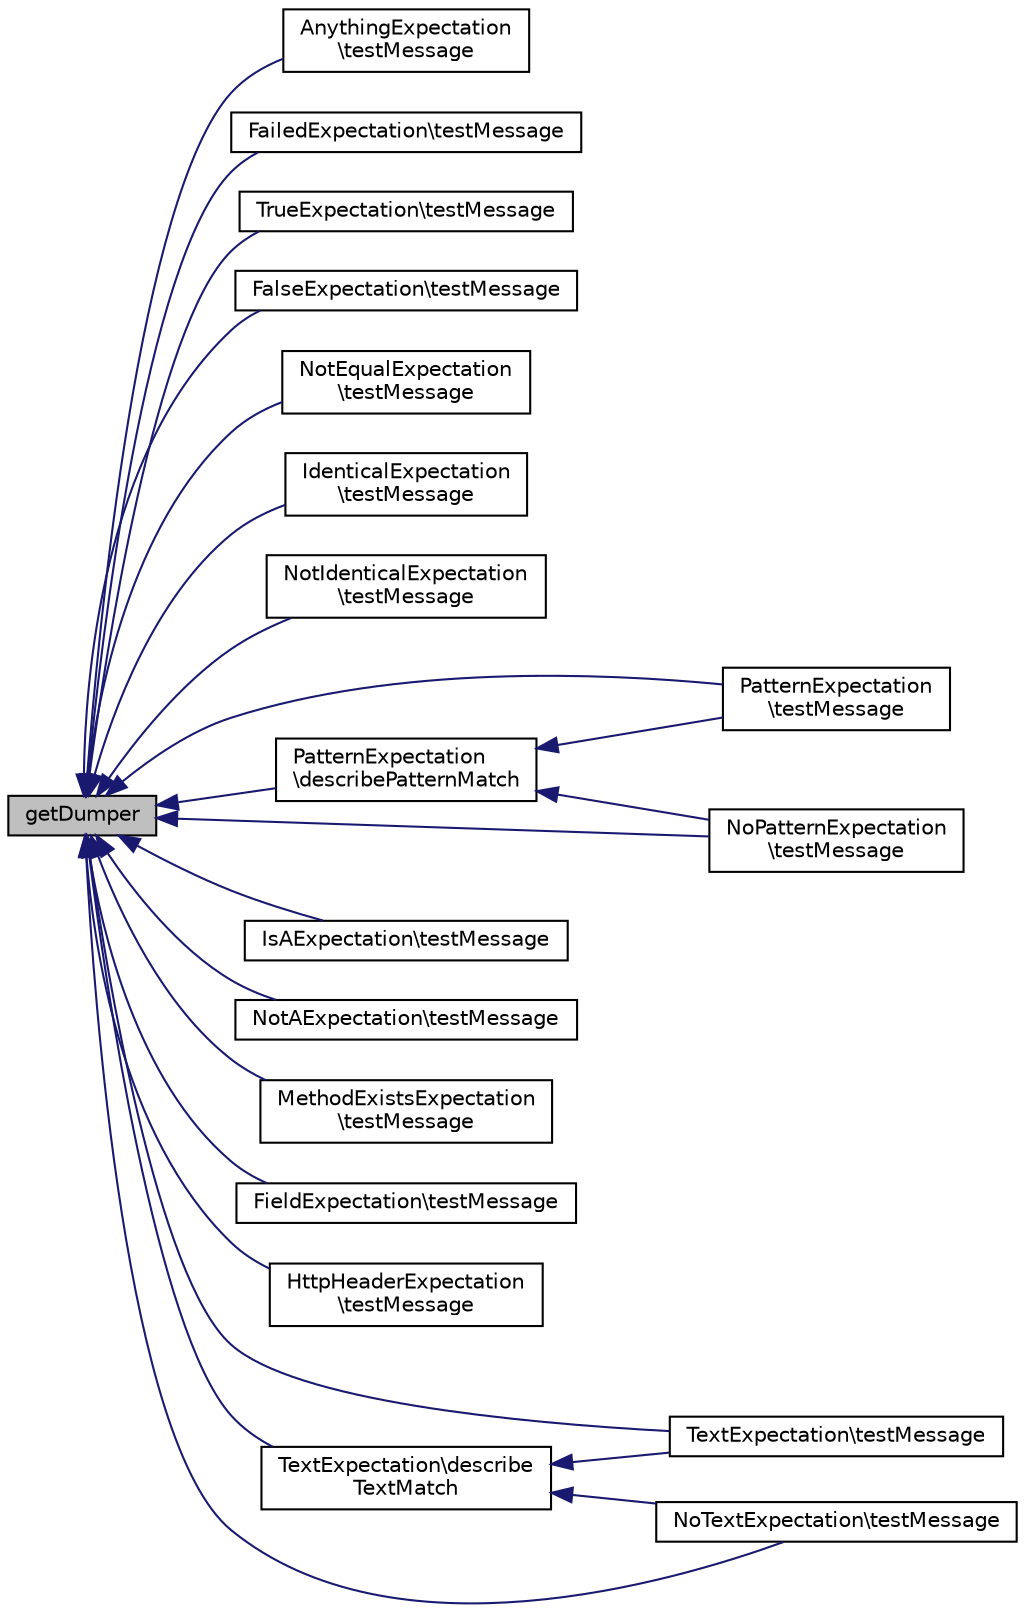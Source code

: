digraph "getDumper"
{
  edge [fontname="Helvetica",fontsize="10",labelfontname="Helvetica",labelfontsize="10"];
  node [fontname="Helvetica",fontsize="10",shape=record];
  rankdir="LR";
  Node1 [label="getDumper",height=0.2,width=0.4,color="black", fillcolor="grey75", style="filled" fontcolor="black"];
  Node1 -> Node2 [dir="back",color="midnightblue",fontsize="10",style="solid",fontname="Helvetica"];
  Node2 [label="AnythingExpectation\l\\testMessage",height=0.2,width=0.4,color="black", fillcolor="white", style="filled",URL="$class_anything_expectation.html#a4261cc878f60ae0a7a6058111d3fb767"];
  Node1 -> Node3 [dir="back",color="midnightblue",fontsize="10",style="solid",fontname="Helvetica"];
  Node3 [label="FailedExpectation\\testMessage",height=0.2,width=0.4,color="black", fillcolor="white", style="filled",URL="$class_failed_expectation.html#a4261cc878f60ae0a7a6058111d3fb767"];
  Node1 -> Node4 [dir="back",color="midnightblue",fontsize="10",style="solid",fontname="Helvetica"];
  Node4 [label="TrueExpectation\\testMessage",height=0.2,width=0.4,color="black", fillcolor="white", style="filled",URL="$class_true_expectation.html#a4261cc878f60ae0a7a6058111d3fb767"];
  Node1 -> Node5 [dir="back",color="midnightblue",fontsize="10",style="solid",fontname="Helvetica"];
  Node5 [label="FalseExpectation\\testMessage",height=0.2,width=0.4,color="black", fillcolor="white", style="filled",URL="$class_false_expectation.html#a4261cc878f60ae0a7a6058111d3fb767"];
  Node1 -> Node6 [dir="back",color="midnightblue",fontsize="10",style="solid",fontname="Helvetica"];
  Node6 [label="NotEqualExpectation\l\\testMessage",height=0.2,width=0.4,color="black", fillcolor="white", style="filled",URL="$class_not_equal_expectation.html#a4261cc878f60ae0a7a6058111d3fb767"];
  Node1 -> Node7 [dir="back",color="midnightblue",fontsize="10",style="solid",fontname="Helvetica"];
  Node7 [label="IdenticalExpectation\l\\testMessage",height=0.2,width=0.4,color="black", fillcolor="white", style="filled",URL="$class_identical_expectation.html#a4261cc878f60ae0a7a6058111d3fb767"];
  Node1 -> Node8 [dir="back",color="midnightblue",fontsize="10",style="solid",fontname="Helvetica"];
  Node8 [label="NotIdenticalExpectation\l\\testMessage",height=0.2,width=0.4,color="black", fillcolor="white", style="filled",URL="$class_not_identical_expectation.html#a4261cc878f60ae0a7a6058111d3fb767"];
  Node1 -> Node9 [dir="back",color="midnightblue",fontsize="10",style="solid",fontname="Helvetica"];
  Node9 [label="PatternExpectation\l\\testMessage",height=0.2,width=0.4,color="black", fillcolor="white", style="filled",URL="$class_pattern_expectation.html#a4261cc878f60ae0a7a6058111d3fb767"];
  Node1 -> Node10 [dir="back",color="midnightblue",fontsize="10",style="solid",fontname="Helvetica"];
  Node10 [label="PatternExpectation\l\\describePatternMatch",height=0.2,width=0.4,color="black", fillcolor="white", style="filled",URL="$class_pattern_expectation.html#a63fcd27184bd3085bce99a9e7cc7b888"];
  Node10 -> Node9 [dir="back",color="midnightblue",fontsize="10",style="solid",fontname="Helvetica"];
  Node10 -> Node11 [dir="back",color="midnightblue",fontsize="10",style="solid",fontname="Helvetica"];
  Node11 [label="NoPatternExpectation\l\\testMessage",height=0.2,width=0.4,color="black", fillcolor="white", style="filled",URL="$class_no_pattern_expectation.html#a4261cc878f60ae0a7a6058111d3fb767"];
  Node1 -> Node11 [dir="back",color="midnightblue",fontsize="10",style="solid",fontname="Helvetica"];
  Node1 -> Node12 [dir="back",color="midnightblue",fontsize="10",style="solid",fontname="Helvetica"];
  Node12 [label="IsAExpectation\\testMessage",height=0.2,width=0.4,color="black", fillcolor="white", style="filled",URL="$class_is_a_expectation.html#a4261cc878f60ae0a7a6058111d3fb767"];
  Node1 -> Node13 [dir="back",color="midnightblue",fontsize="10",style="solid",fontname="Helvetica"];
  Node13 [label="NotAExpectation\\testMessage",height=0.2,width=0.4,color="black", fillcolor="white", style="filled",URL="$class_not_a_expectation.html#a4261cc878f60ae0a7a6058111d3fb767"];
  Node1 -> Node14 [dir="back",color="midnightblue",fontsize="10",style="solid",fontname="Helvetica"];
  Node14 [label="MethodExistsExpectation\l\\testMessage",height=0.2,width=0.4,color="black", fillcolor="white", style="filled",URL="$class_method_exists_expectation.html#a4261cc878f60ae0a7a6058111d3fb767"];
  Node1 -> Node15 [dir="back",color="midnightblue",fontsize="10",style="solid",fontname="Helvetica"];
  Node15 [label="FieldExpectation\\testMessage",height=0.2,width=0.4,color="black", fillcolor="white", style="filled",URL="$class_field_expectation.html#a4261cc878f60ae0a7a6058111d3fb767"];
  Node1 -> Node16 [dir="back",color="midnightblue",fontsize="10",style="solid",fontname="Helvetica"];
  Node16 [label="HttpHeaderExpectation\l\\testMessage",height=0.2,width=0.4,color="black", fillcolor="white", style="filled",URL="$class_http_header_expectation.html#a4261cc878f60ae0a7a6058111d3fb767"];
  Node1 -> Node17 [dir="back",color="midnightblue",fontsize="10",style="solid",fontname="Helvetica"];
  Node17 [label="TextExpectation\\testMessage",height=0.2,width=0.4,color="black", fillcolor="white", style="filled",URL="$class_text_expectation.html#a4261cc878f60ae0a7a6058111d3fb767"];
  Node1 -> Node18 [dir="back",color="midnightblue",fontsize="10",style="solid",fontname="Helvetica"];
  Node18 [label="TextExpectation\\describe\lTextMatch",height=0.2,width=0.4,color="black", fillcolor="white", style="filled",URL="$class_text_expectation.html#aa59bf907c0b8e3d4011d9cdee25e64cd"];
  Node18 -> Node17 [dir="back",color="midnightblue",fontsize="10",style="solid",fontname="Helvetica"];
  Node18 -> Node19 [dir="back",color="midnightblue",fontsize="10",style="solid",fontname="Helvetica"];
  Node19 [label="NoTextExpectation\\testMessage",height=0.2,width=0.4,color="black", fillcolor="white", style="filled",URL="$class_no_text_expectation.html#a4261cc878f60ae0a7a6058111d3fb767"];
  Node1 -> Node19 [dir="back",color="midnightblue",fontsize="10",style="solid",fontname="Helvetica"];
}
